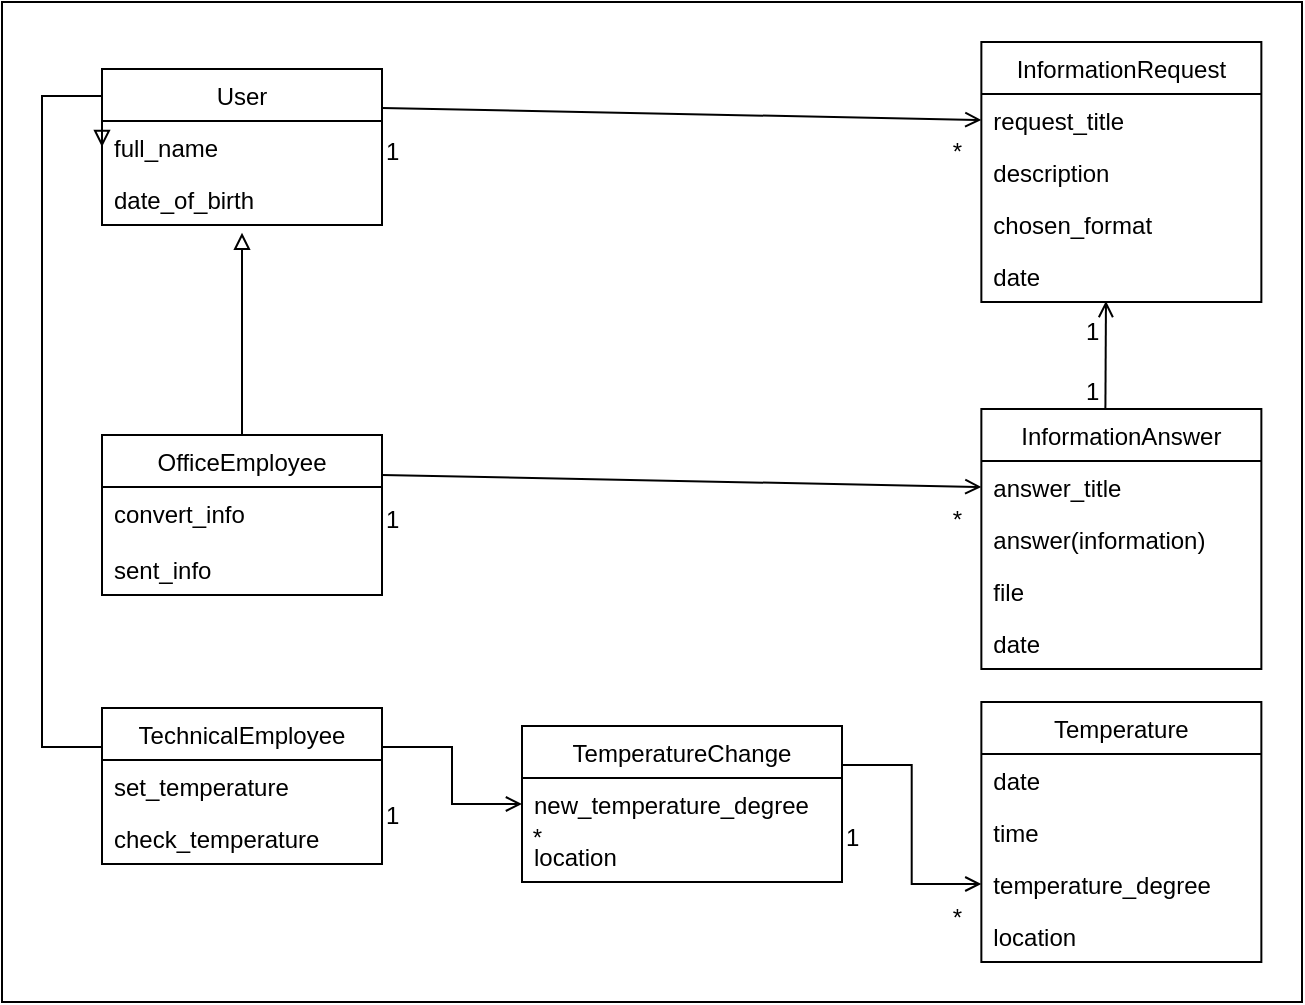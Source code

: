 <mxfile version="22.0.7" type="device">
  <diagram name="Страница — 1" id="A5UIjb4X52Br7rHdH-h_">
    <mxGraphModel dx="1290" dy="569" grid="1" gridSize="10" guides="1" tooltips="1" connect="1" arrows="1" fold="1" page="1" pageScale="1" pageWidth="1169" pageHeight="827" math="0" shadow="0">
      <root>
        <mxCell id="0" />
        <mxCell id="1" parent="0" />
        <mxCell id="rJDQWY2zP7hxmgYJOwPS-56" value="" style="rounded=0;whiteSpace=wrap;html=1;" parent="1" vertex="1">
          <mxGeometry x="150" y="190" width="650" height="500" as="geometry" />
        </mxCell>
        <mxCell id="rJDQWY2zP7hxmgYJOwPS-2" value="1" style="edgeLabel;resizable=0;html=1;align=left;verticalAlign=bottom;fontSize=12;" parent="1" connectable="0" vertex="1">
          <mxGeometry x="340" y="273.5" as="geometry" />
        </mxCell>
        <mxCell id="rJDQWY2zP7hxmgYJOwPS-3" value="*" style="edgeLabel;resizable=0;html=1;align=right;verticalAlign=bottom;fontSize=12;" parent="1" connectable="0" vertex="1">
          <mxGeometry x="630.0" y="273.503" as="geometry" />
        </mxCell>
        <mxCell id="rJDQWY2zP7hxmgYJOwPS-4" value="1" style="edgeLabel;resizable=0;html=1;align=left;verticalAlign=bottom;fontSize=12;" parent="1" connectable="0" vertex="1">
          <mxGeometry x="340" y="457.5" as="geometry" />
        </mxCell>
        <mxCell id="rJDQWY2zP7hxmgYJOwPS-5" value="*" style="edgeLabel;resizable=0;html=1;align=right;verticalAlign=bottom;fontSize=12;" parent="1" connectable="0" vertex="1">
          <mxGeometry x="630.0" y="457.503" as="geometry" />
        </mxCell>
        <mxCell id="rJDQWY2zP7hxmgYJOwPS-6" value="1" style="edgeLabel;resizable=0;html=1;align=left;verticalAlign=bottom;fontSize=12;" parent="1" connectable="0" vertex="1">
          <mxGeometry x="689.92" y="393.5" as="geometry" />
        </mxCell>
        <mxCell id="rJDQWY2zP7hxmgYJOwPS-7" value="*" style="edgeLabel;resizable=0;html=1;align=right;verticalAlign=bottom;fontSize=12;" parent="1" connectable="0" vertex="1">
          <mxGeometry x="420.0" y="616.503" as="geometry" />
        </mxCell>
        <mxCell id="rJDQWY2zP7hxmgYJOwPS-8" value="*" style="edgeLabel;resizable=0;html=1;align=right;verticalAlign=bottom;fontSize=12;" parent="1" connectable="0" vertex="1">
          <mxGeometry x="630.0" y="656.503" as="geometry" />
        </mxCell>
        <mxCell id="rJDQWY2zP7hxmgYJOwPS-9" value="1" style="edgeLabel;resizable=0;html=1;align=left;verticalAlign=bottom;fontSize=12;" parent="1" connectable="0" vertex="1">
          <mxGeometry x="689.92" y="363.5" as="geometry" />
        </mxCell>
        <mxCell id="rJDQWY2zP7hxmgYJOwPS-10" value="User" style="swimlane;fontStyle=0;childLayout=stackLayout;horizontal=1;startSize=26;fillColor=none;horizontalStack=0;resizeParent=1;resizeParentMax=0;resizeLast=0;collapsible=1;marginBottom=0;" parent="1" vertex="1">
          <mxGeometry x="200" y="223.5" width="140" height="78" as="geometry">
            <mxRectangle x="20" y="520" width="70" height="30" as="alternateBounds" />
          </mxGeometry>
        </mxCell>
        <mxCell id="rJDQWY2zP7hxmgYJOwPS-11" value="full_name" style="text;strokeColor=none;fillColor=none;align=left;verticalAlign=top;spacingLeft=4;spacingRight=4;overflow=hidden;rotatable=0;points=[[0,0.5],[1,0.5]];portConstraint=eastwest;" parent="rJDQWY2zP7hxmgYJOwPS-10" vertex="1">
          <mxGeometry y="26" width="140" height="26" as="geometry" />
        </mxCell>
        <mxCell id="rJDQWY2zP7hxmgYJOwPS-12" value="date_of_birth" style="text;strokeColor=none;fillColor=none;align=left;verticalAlign=top;spacingLeft=4;spacingRight=4;overflow=hidden;rotatable=0;points=[[0,0.5],[1,0.5]];portConstraint=eastwest;" parent="rJDQWY2zP7hxmgYJOwPS-10" vertex="1">
          <mxGeometry y="52" width="140" height="26" as="geometry" />
        </mxCell>
        <mxCell id="rJDQWY2zP7hxmgYJOwPS-14" value="InformationRequest" style="swimlane;fontStyle=0;childLayout=stackLayout;horizontal=1;startSize=26;fillColor=none;horizontalStack=0;resizeParent=1;resizeParentMax=0;resizeLast=0;collapsible=1;marginBottom=0;" parent="1" vertex="1">
          <mxGeometry x="639.68" y="210" width="140" height="130" as="geometry" />
        </mxCell>
        <mxCell id="rJDQWY2zP7hxmgYJOwPS-15" value="request_title" style="text;strokeColor=none;fillColor=none;align=left;verticalAlign=top;spacingLeft=4;spacingRight=4;overflow=hidden;rotatable=0;points=[[0,0.5],[1,0.5]];portConstraint=eastwest;" parent="rJDQWY2zP7hxmgYJOwPS-14" vertex="1">
          <mxGeometry y="26" width="140" height="26" as="geometry" />
        </mxCell>
        <mxCell id="rJDQWY2zP7hxmgYJOwPS-16" value="description" style="text;strokeColor=none;fillColor=none;align=left;verticalAlign=top;spacingLeft=4;spacingRight=4;overflow=hidden;rotatable=0;points=[[0,0.5],[1,0.5]];portConstraint=eastwest;" parent="rJDQWY2zP7hxmgYJOwPS-14" vertex="1">
          <mxGeometry y="52" width="140" height="26" as="geometry" />
        </mxCell>
        <mxCell id="rJDQWY2zP7hxmgYJOwPS-17" value="chosen_format" style="text;strokeColor=none;fillColor=none;align=left;verticalAlign=top;spacingLeft=4;spacingRight=4;overflow=hidden;rotatable=0;points=[[0,0.5],[1,0.5]];portConstraint=eastwest;" parent="rJDQWY2zP7hxmgYJOwPS-14" vertex="1">
          <mxGeometry y="78" width="140" height="26" as="geometry" />
        </mxCell>
        <mxCell id="rJDQWY2zP7hxmgYJOwPS-18" value="date" style="text;strokeColor=none;fillColor=none;align=left;verticalAlign=top;spacingLeft=4;spacingRight=4;overflow=hidden;rotatable=0;points=[[0,0.5],[1,0.5]];portConstraint=eastwest;" parent="rJDQWY2zP7hxmgYJOwPS-14" vertex="1">
          <mxGeometry y="104" width="140" height="26" as="geometry" />
        </mxCell>
        <mxCell id="rJDQWY2zP7hxmgYJOwPS-19" value="OfficeEmployee" style="swimlane;fontStyle=0;childLayout=stackLayout;horizontal=1;startSize=26;fillColor=none;horizontalStack=0;resizeParent=1;resizeParentMax=0;resizeLast=0;collapsible=1;marginBottom=0;" parent="1" vertex="1">
          <mxGeometry x="200" y="406.5" width="140" height="80" as="geometry" />
        </mxCell>
        <mxCell id="rJDQWY2zP7hxmgYJOwPS-20" value="convert_info&#xa;&#xa;sent_info" style="text;strokeColor=none;fillColor=none;align=left;verticalAlign=top;spacingLeft=4;spacingRight=4;overflow=hidden;rotatable=0;points=[[0,0.5],[1,0.5]];portConstraint=eastwest;" parent="rJDQWY2zP7hxmgYJOwPS-19" vertex="1">
          <mxGeometry y="26" width="140" height="54" as="geometry" />
        </mxCell>
        <mxCell id="rJDQWY2zP7hxmgYJOwPS-22" value="InformationAnswer" style="swimlane;fontStyle=0;childLayout=stackLayout;horizontal=1;startSize=26;fillColor=none;horizontalStack=0;resizeParent=1;resizeParentMax=0;resizeLast=0;collapsible=1;marginBottom=0;" parent="1" vertex="1">
          <mxGeometry x="639.68" y="393.5" width="140" height="130" as="geometry" />
        </mxCell>
        <mxCell id="rJDQWY2zP7hxmgYJOwPS-23" value="answer_title" style="text;strokeColor=none;fillColor=none;align=left;verticalAlign=top;spacingLeft=4;spacingRight=4;overflow=hidden;rotatable=0;points=[[0,0.5],[1,0.5]];portConstraint=eastwest;" parent="rJDQWY2zP7hxmgYJOwPS-22" vertex="1">
          <mxGeometry y="26" width="140" height="26" as="geometry" />
        </mxCell>
        <mxCell id="rJDQWY2zP7hxmgYJOwPS-24" value="answer(information)" style="text;strokeColor=none;fillColor=none;align=left;verticalAlign=top;spacingLeft=4;spacingRight=4;overflow=hidden;rotatable=0;points=[[0,0.5],[1,0.5]];portConstraint=eastwest;" parent="rJDQWY2zP7hxmgYJOwPS-22" vertex="1">
          <mxGeometry y="52" width="140" height="26" as="geometry" />
        </mxCell>
        <mxCell id="rJDQWY2zP7hxmgYJOwPS-25" value="file" style="text;strokeColor=none;fillColor=none;align=left;verticalAlign=top;spacingLeft=4;spacingRight=4;overflow=hidden;rotatable=0;points=[[0,0.5],[1,0.5]];portConstraint=eastwest;" parent="rJDQWY2zP7hxmgYJOwPS-22" vertex="1">
          <mxGeometry y="78" width="140" height="26" as="geometry" />
        </mxCell>
        <mxCell id="kYzrvw-1zmorCVAln4C1-2" value="date" style="text;strokeColor=none;fillColor=none;align=left;verticalAlign=top;spacingLeft=4;spacingRight=4;overflow=hidden;rotatable=0;points=[[0,0.5],[1,0.5]];portConstraint=eastwest;" parent="rJDQWY2zP7hxmgYJOwPS-22" vertex="1">
          <mxGeometry y="104" width="140" height="26" as="geometry" />
        </mxCell>
        <mxCell id="rJDQWY2zP7hxmgYJOwPS-26" value="TechnicalEmployee" style="swimlane;fontStyle=0;childLayout=stackLayout;horizontal=1;startSize=26;fillColor=none;horizontalStack=0;resizeParent=1;resizeParentMax=0;resizeLast=0;collapsible=1;marginBottom=0;" parent="1" vertex="1">
          <mxGeometry x="200" y="543" width="140" height="78" as="geometry" />
        </mxCell>
        <mxCell id="rJDQWY2zP7hxmgYJOwPS-27" value="set_temperature" style="text;strokeColor=none;fillColor=none;align=left;verticalAlign=top;spacingLeft=4;spacingRight=4;overflow=hidden;rotatable=0;points=[[0,0.5],[1,0.5]];portConstraint=eastwest;" parent="rJDQWY2zP7hxmgYJOwPS-26" vertex="1">
          <mxGeometry y="26" width="140" height="26" as="geometry" />
        </mxCell>
        <mxCell id="rJDQWY2zP7hxmgYJOwPS-28" value="check_temperature" style="text;strokeColor=none;fillColor=none;align=left;verticalAlign=top;spacingLeft=4;spacingRight=4;overflow=hidden;rotatable=0;points=[[0,0.5],[1,0.5]];portConstraint=eastwest;" parent="rJDQWY2zP7hxmgYJOwPS-26" vertex="1">
          <mxGeometry y="52" width="140" height="26" as="geometry" />
        </mxCell>
        <mxCell id="rJDQWY2zP7hxmgYJOwPS-29" value="Temperature" style="swimlane;fontStyle=0;childLayout=stackLayout;horizontal=1;startSize=26;fillColor=none;horizontalStack=0;resizeParent=1;resizeParentMax=0;resizeLast=0;collapsible=1;marginBottom=0;" parent="1" vertex="1">
          <mxGeometry x="639.68" y="540" width="140" height="130" as="geometry" />
        </mxCell>
        <mxCell id="rJDQWY2zP7hxmgYJOwPS-30" value="date" style="text;strokeColor=none;fillColor=none;align=left;verticalAlign=top;spacingLeft=4;spacingRight=4;overflow=hidden;rotatable=0;points=[[0,0.5],[1,0.5]];portConstraint=eastwest;" parent="rJDQWY2zP7hxmgYJOwPS-29" vertex="1">
          <mxGeometry y="26" width="140" height="26" as="geometry" />
        </mxCell>
        <mxCell id="rJDQWY2zP7hxmgYJOwPS-31" value="time" style="text;strokeColor=none;fillColor=none;align=left;verticalAlign=top;spacingLeft=4;spacingRight=4;overflow=hidden;rotatable=0;points=[[0,0.5],[1,0.5]];portConstraint=eastwest;" parent="rJDQWY2zP7hxmgYJOwPS-29" vertex="1">
          <mxGeometry y="52" width="140" height="26" as="geometry" />
        </mxCell>
        <mxCell id="rJDQWY2zP7hxmgYJOwPS-32" value="temperature_degree" style="text;strokeColor=none;fillColor=none;align=left;verticalAlign=top;spacingLeft=4;spacingRight=4;overflow=hidden;rotatable=0;points=[[0,0.5],[1,0.5]];portConstraint=eastwest;" parent="rJDQWY2zP7hxmgYJOwPS-29" vertex="1">
          <mxGeometry y="78" width="140" height="26" as="geometry" />
        </mxCell>
        <mxCell id="rJDQWY2zP7hxmgYJOwPS-33" value="location" style="text;strokeColor=none;fillColor=none;align=left;verticalAlign=top;spacingLeft=4;spacingRight=4;overflow=hidden;rotatable=0;points=[[0,0.5],[1,0.5]];portConstraint=eastwest;" parent="rJDQWY2zP7hxmgYJOwPS-29" vertex="1">
          <mxGeometry y="104" width="140" height="26" as="geometry" />
        </mxCell>
        <mxCell id="rJDQWY2zP7hxmgYJOwPS-34" style="rounded=0;orthogonalLoop=1;jettySize=auto;html=1;exitX=1;exitY=0.25;exitDx=0;exitDy=0;entryX=0;entryY=0.5;entryDx=0;entryDy=0;endArrow=open;endFill=0;" parent="1" source="rJDQWY2zP7hxmgYJOwPS-10" target="rJDQWY2zP7hxmgYJOwPS-15" edge="1">
          <mxGeometry relative="1" as="geometry" />
        </mxCell>
        <mxCell id="rJDQWY2zP7hxmgYJOwPS-36" style="rounded=0;orthogonalLoop=1;jettySize=auto;html=1;exitX=1;exitY=0.25;exitDx=0;exitDy=0;entryX=0;entryY=0.5;entryDx=0;entryDy=0;endArrow=open;endFill=0;" parent="1" source="rJDQWY2zP7hxmgYJOwPS-19" target="rJDQWY2zP7hxmgYJOwPS-23" edge="1">
          <mxGeometry relative="1" as="geometry" />
        </mxCell>
        <mxCell id="rJDQWY2zP7hxmgYJOwPS-40" style="edgeStyle=orthogonalEdgeStyle;rounded=0;orthogonalLoop=1;jettySize=auto;html=1;exitX=0;exitY=0.25;exitDx=0;exitDy=0;entryX=0;entryY=0.5;entryDx=0;entryDy=0;endArrow=block;endFill=0;" parent="1" source="rJDQWY2zP7hxmgYJOwPS-26" target="rJDQWY2zP7hxmgYJOwPS-11" edge="1">
          <mxGeometry relative="1" as="geometry">
            <Array as="points">
              <mxPoint x="170" y="563" />
              <mxPoint x="170" y="237" />
              <mxPoint x="200" y="237" />
            </Array>
          </mxGeometry>
        </mxCell>
        <mxCell id="rJDQWY2zP7hxmgYJOwPS-41" style="rounded=0;orthogonalLoop=1;jettySize=auto;html=1;exitX=0.5;exitY=0;exitDx=0;exitDy=0;entryX=0.5;entryY=1.15;entryDx=0;entryDy=0;entryPerimeter=0;endArrow=block;endFill=0;" parent="1" source="rJDQWY2zP7hxmgYJOwPS-19" target="rJDQWY2zP7hxmgYJOwPS-12" edge="1">
          <mxGeometry relative="1" as="geometry">
            <mxPoint x="270" y="329.346" as="targetPoint" />
          </mxGeometry>
        </mxCell>
        <mxCell id="rJDQWY2zP7hxmgYJOwPS-42" style="rounded=0;orthogonalLoop=1;jettySize=auto;html=1;entryX=0.445;entryY=0.981;entryDx=0;entryDy=0;entryPerimeter=0;exitX=0.443;exitY=-0.002;exitDx=0;exitDy=0;exitPerimeter=0;endArrow=open;endFill=0;" parent="1" source="rJDQWY2zP7hxmgYJOwPS-22" target="rJDQWY2zP7hxmgYJOwPS-18" edge="1">
          <mxGeometry relative="1" as="geometry">
            <mxPoint x="701.84" y="383.5" as="sourcePoint" />
          </mxGeometry>
        </mxCell>
        <mxCell id="rJDQWY2zP7hxmgYJOwPS-44" value="TemperatureChange" style="swimlane;fontStyle=0;childLayout=stackLayout;horizontal=1;startSize=26;fillColor=none;horizontalStack=0;resizeParent=1;resizeParentMax=0;resizeLast=0;collapsible=1;marginBottom=0;" parent="1" vertex="1">
          <mxGeometry x="410" y="552" width="160" height="78" as="geometry" />
        </mxCell>
        <mxCell id="rJDQWY2zP7hxmgYJOwPS-47" value="new_temperature_degree" style="text;strokeColor=none;fillColor=none;align=left;verticalAlign=top;spacingLeft=4;spacingRight=4;overflow=hidden;rotatable=0;points=[[0,0.5],[1,0.5]];portConstraint=eastwest;" parent="rJDQWY2zP7hxmgYJOwPS-44" vertex="1">
          <mxGeometry y="26" width="160" height="26" as="geometry" />
        </mxCell>
        <mxCell id="rJDQWY2zP7hxmgYJOwPS-48" value="location" style="text;strokeColor=none;fillColor=none;align=left;verticalAlign=top;spacingLeft=4;spacingRight=4;overflow=hidden;rotatable=0;points=[[0,0.5],[1,0.5]];portConstraint=eastwest;" parent="rJDQWY2zP7hxmgYJOwPS-44" vertex="1">
          <mxGeometry y="52" width="160" height="26" as="geometry" />
        </mxCell>
        <mxCell id="rJDQWY2zP7hxmgYJOwPS-50" style="edgeStyle=orthogonalEdgeStyle;rounded=0;orthogonalLoop=1;jettySize=auto;html=1;exitX=1;exitY=0.25;exitDx=0;exitDy=0;entryX=0;entryY=0.5;entryDx=0;entryDy=0;endArrow=open;endFill=0;" parent="1" source="rJDQWY2zP7hxmgYJOwPS-26" target="rJDQWY2zP7hxmgYJOwPS-47" edge="1">
          <mxGeometry relative="1" as="geometry" />
        </mxCell>
        <mxCell id="rJDQWY2zP7hxmgYJOwPS-51" value="1" style="edgeLabel;resizable=0;html=1;align=left;verticalAlign=bottom;fontSize=12;" parent="1" connectable="0" vertex="1">
          <mxGeometry x="340" y="605" as="geometry" />
        </mxCell>
        <mxCell id="rJDQWY2zP7hxmgYJOwPS-52" style="edgeStyle=orthogonalEdgeStyle;rounded=0;orthogonalLoop=1;jettySize=auto;html=1;exitX=1;exitY=0.25;exitDx=0;exitDy=0;entryX=0;entryY=0.5;entryDx=0;entryDy=0;endArrow=open;endFill=0;" parent="1" source="rJDQWY2zP7hxmgYJOwPS-44" target="rJDQWY2zP7hxmgYJOwPS-32" edge="1">
          <mxGeometry relative="1" as="geometry" />
        </mxCell>
        <mxCell id="rJDQWY2zP7hxmgYJOwPS-54" value="1" style="edgeLabel;resizable=0;html=1;align=left;verticalAlign=bottom;fontSize=12;" parent="1" connectable="0" vertex="1">
          <mxGeometry x="570.08" y="616.5" as="geometry" />
        </mxCell>
      </root>
    </mxGraphModel>
  </diagram>
</mxfile>
